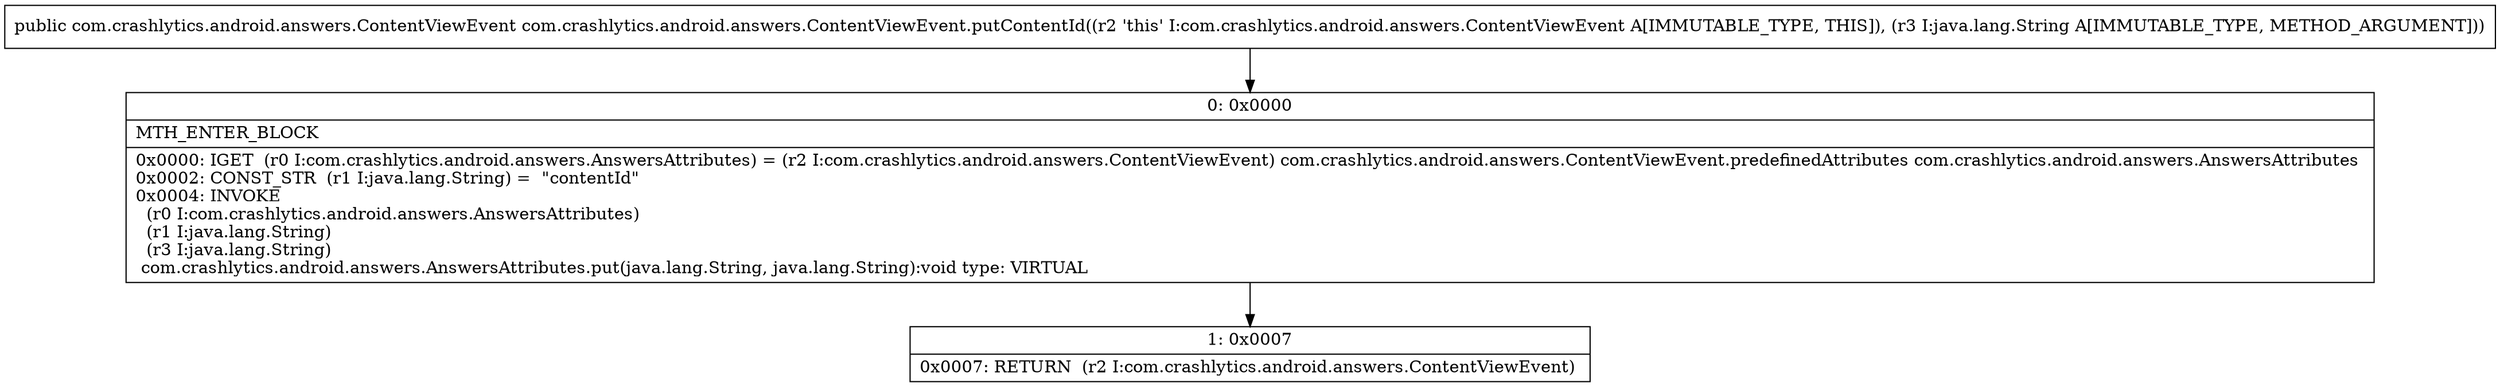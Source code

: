 digraph "CFG forcom.crashlytics.android.answers.ContentViewEvent.putContentId(Ljava\/lang\/String;)Lcom\/crashlytics\/android\/answers\/ContentViewEvent;" {
Node_0 [shape=record,label="{0\:\ 0x0000|MTH_ENTER_BLOCK\l|0x0000: IGET  (r0 I:com.crashlytics.android.answers.AnswersAttributes) = (r2 I:com.crashlytics.android.answers.ContentViewEvent) com.crashlytics.android.answers.ContentViewEvent.predefinedAttributes com.crashlytics.android.answers.AnswersAttributes \l0x0002: CONST_STR  (r1 I:java.lang.String) =  \"contentId\" \l0x0004: INVOKE  \l  (r0 I:com.crashlytics.android.answers.AnswersAttributes)\l  (r1 I:java.lang.String)\l  (r3 I:java.lang.String)\l com.crashlytics.android.answers.AnswersAttributes.put(java.lang.String, java.lang.String):void type: VIRTUAL \l}"];
Node_1 [shape=record,label="{1\:\ 0x0007|0x0007: RETURN  (r2 I:com.crashlytics.android.answers.ContentViewEvent) \l}"];
MethodNode[shape=record,label="{public com.crashlytics.android.answers.ContentViewEvent com.crashlytics.android.answers.ContentViewEvent.putContentId((r2 'this' I:com.crashlytics.android.answers.ContentViewEvent A[IMMUTABLE_TYPE, THIS]), (r3 I:java.lang.String A[IMMUTABLE_TYPE, METHOD_ARGUMENT])) }"];
MethodNode -> Node_0;
Node_0 -> Node_1;
}

